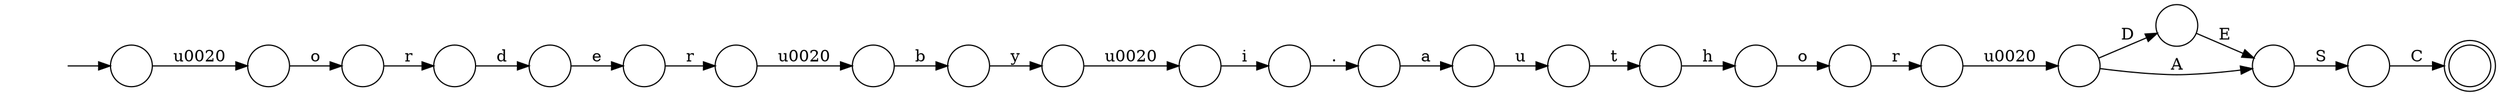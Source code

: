 digraph Automaton {
  rankdir = LR;
  0 [shape=circle,label=""];
  0 -> 9 [label="i"]
  1 [shape=doublecircle,label=""];
  2 [shape=circle,label=""];
  2 -> 3 [label="d"]
  3 [shape=circle,label=""];
  3 -> 7 [label="e"]
  4 [shape=circle,label=""];
  4 -> 17 [label="E"]
  5 [shape=circle,label=""];
  5 -> 14 [label="t"]
  6 [shape=circle,label=""];
  6 -> 18 [label="r"]
  7 [shape=circle,label=""];
  7 -> 20 [label="r"]
  8 [shape=circle,label=""];
  8 -> 17 [label="A"]
  8 -> 4 [label="D"]
  9 [shape=circle,label=""];
  9 -> 12 [label="."]
  10 [shape=circle,label=""];
  10 -> 6 [label="o"]
  11 [shape=circle,label=""];
  11 -> 15 [label="o"]
  12 [shape=circle,label=""];
  12 -> 22 [label="a"]
  13 [shape=circle,label=""];
  13 -> 21 [label="b"]
  14 [shape=circle,label=""];
  14 -> 10 [label="h"]
  15 [shape=circle,label=""];
  15 -> 2 [label="r"]
  16 [shape=circle,label=""];
  initial [shape=plaintext,label=""];
  initial -> 16
  16 -> 11 [label="\u0020"]
  17 [shape=circle,label=""];
  17 -> 19 [label="S"]
  18 [shape=circle,label=""];
  18 -> 8 [label="\u0020"]
  19 [shape=circle,label=""];
  19 -> 1 [label="C"]
  20 [shape=circle,label=""];
  20 -> 13 [label="\u0020"]
  21 [shape=circle,label=""];
  21 -> 23 [label="y"]
  22 [shape=circle,label=""];
  22 -> 5 [label="u"]
  23 [shape=circle,label=""];
  23 -> 0 [label="\u0020"]
}

